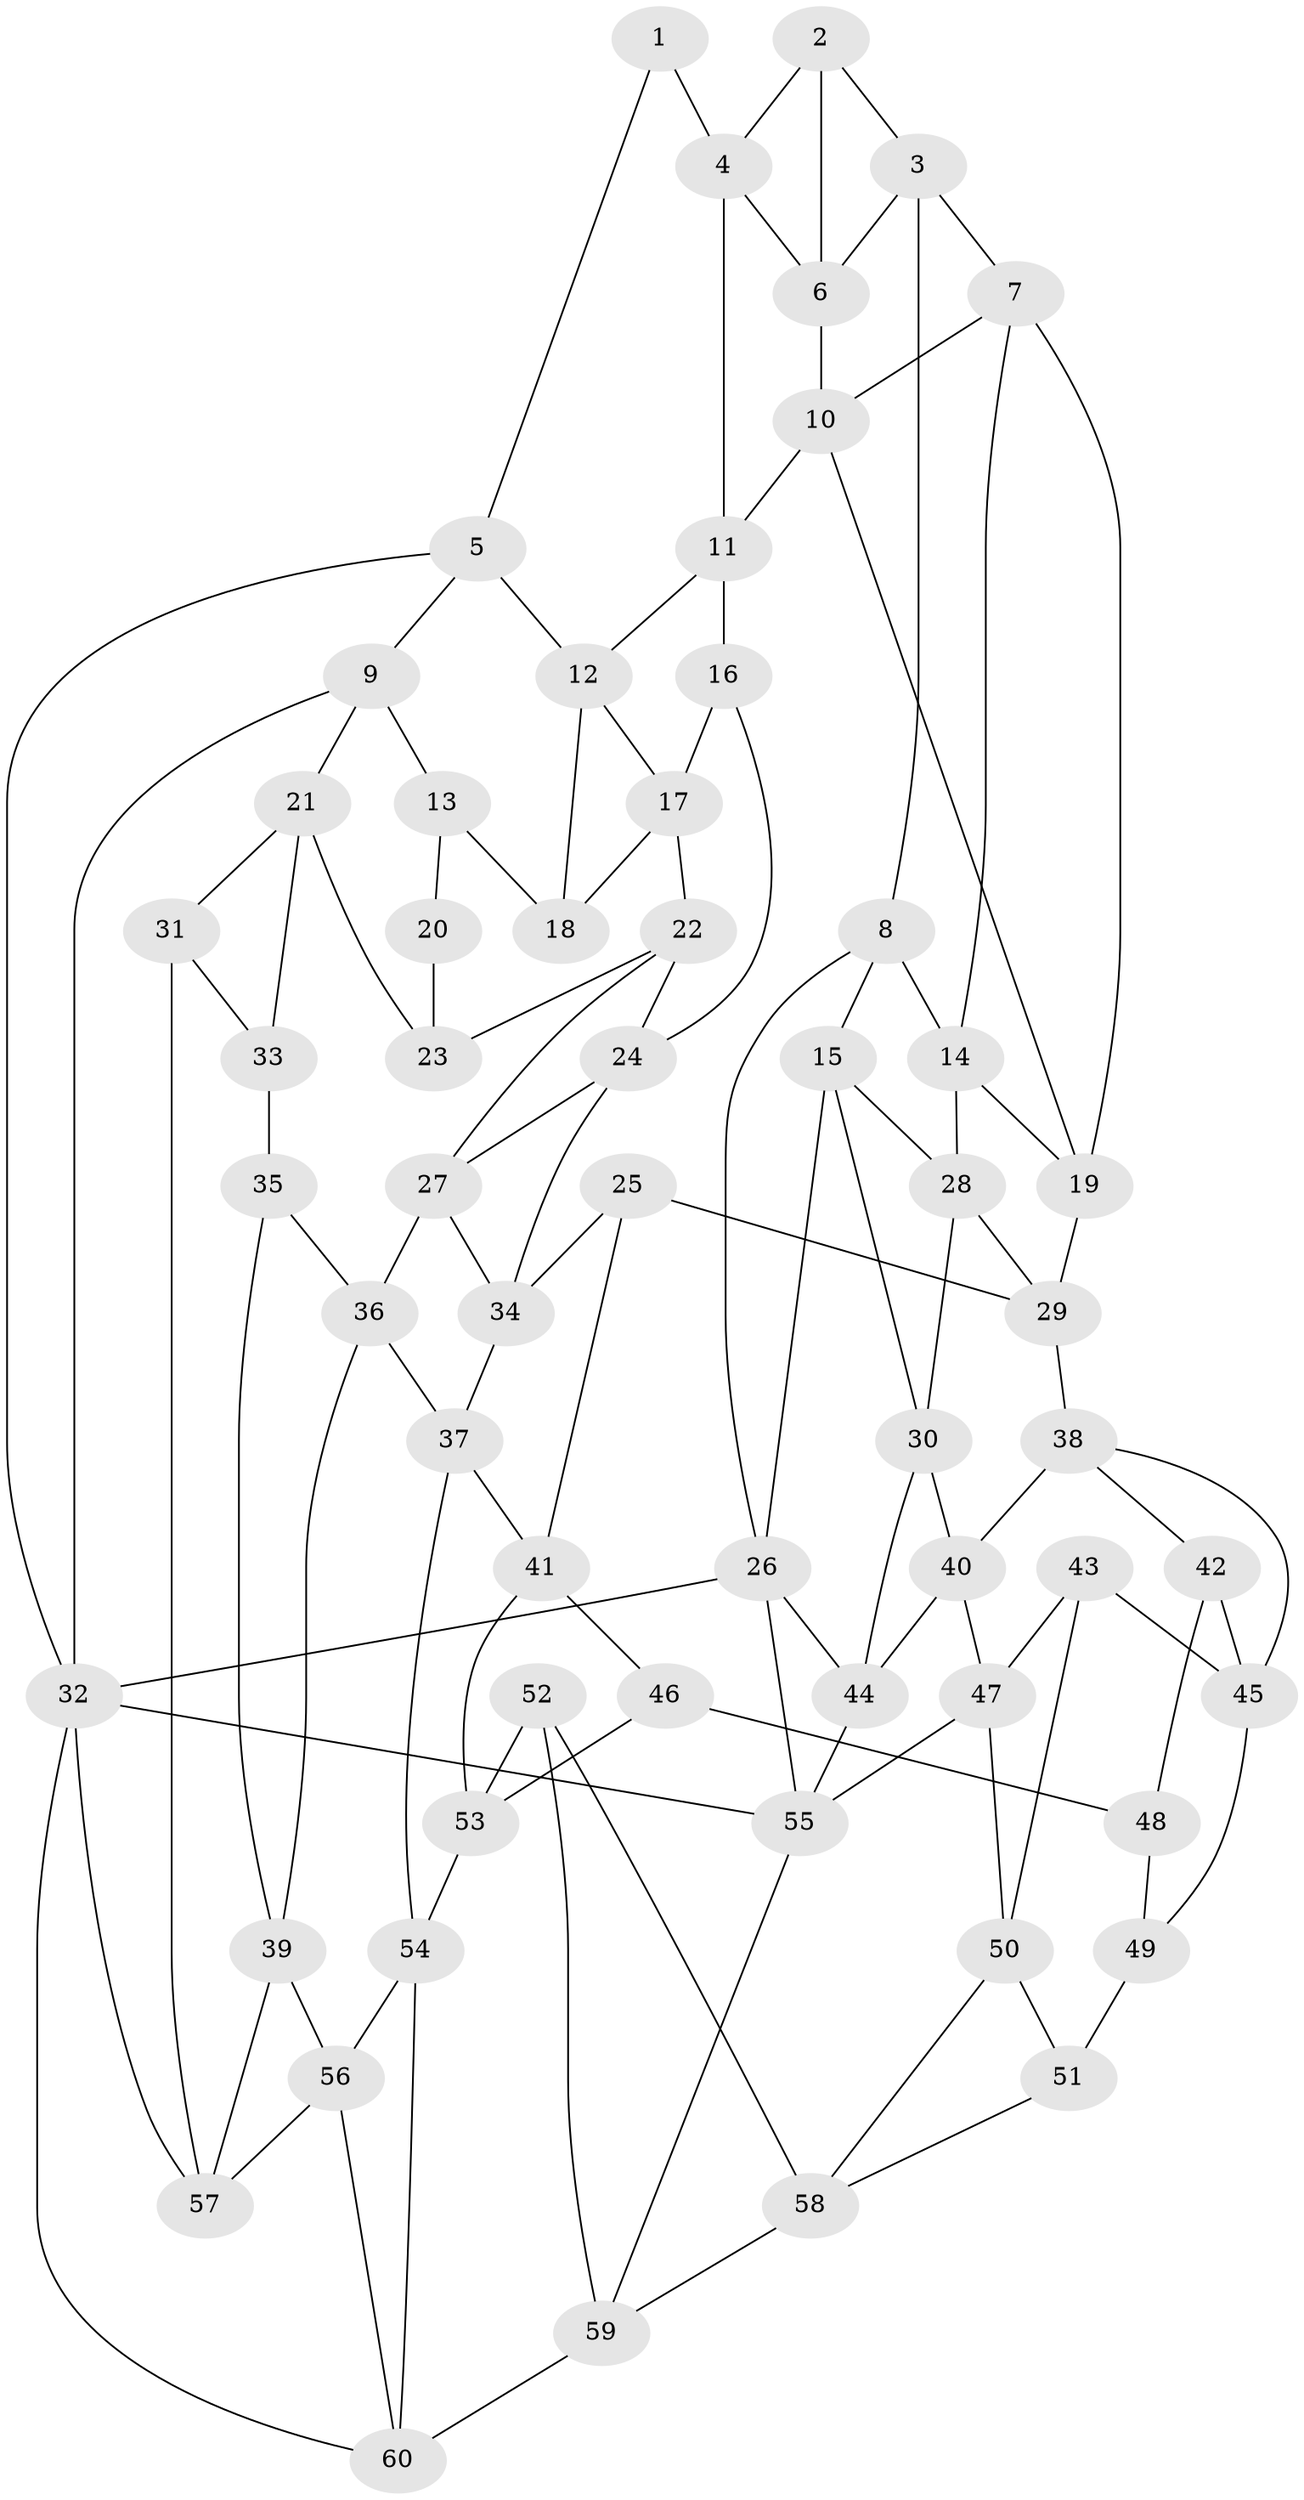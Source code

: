 // original degree distribution, {3: 0.016666666666666666, 4: 0.25833333333333336, 6: 0.24166666666666667, 5: 0.48333333333333334}
// Generated by graph-tools (version 1.1) at 2025/38/03/04/25 23:38:28]
// undirected, 60 vertices, 112 edges
graph export_dot {
  node [color=gray90,style=filled];
  1;
  2;
  3;
  4;
  5;
  6;
  7;
  8;
  9;
  10;
  11;
  12;
  13;
  14;
  15;
  16;
  17;
  18;
  19;
  20;
  21;
  22;
  23;
  24;
  25;
  26;
  27;
  28;
  29;
  30;
  31;
  32;
  33;
  34;
  35;
  36;
  37;
  38;
  39;
  40;
  41;
  42;
  43;
  44;
  45;
  46;
  47;
  48;
  49;
  50;
  51;
  52;
  53;
  54;
  55;
  56;
  57;
  58;
  59;
  60;
  1 -- 4 [weight=1.0];
  1 -- 5 [weight=1.0];
  2 -- 3 [weight=1.0];
  2 -- 4 [weight=1.0];
  2 -- 6 [weight=1.0];
  3 -- 6 [weight=1.0];
  3 -- 7 [weight=1.0];
  3 -- 8 [weight=1.0];
  4 -- 6 [weight=1.0];
  4 -- 11 [weight=1.0];
  5 -- 9 [weight=1.0];
  5 -- 12 [weight=1.0];
  5 -- 32 [weight=1.0];
  6 -- 10 [weight=1.0];
  7 -- 10 [weight=1.0];
  7 -- 14 [weight=1.0];
  7 -- 19 [weight=1.0];
  8 -- 14 [weight=1.0];
  8 -- 15 [weight=1.0];
  8 -- 26 [weight=1.0];
  9 -- 13 [weight=1.0];
  9 -- 21 [weight=1.0];
  9 -- 32 [weight=1.0];
  10 -- 11 [weight=1.0];
  10 -- 19 [weight=1.0];
  11 -- 12 [weight=1.0];
  11 -- 16 [weight=1.0];
  12 -- 17 [weight=1.0];
  12 -- 18 [weight=1.0];
  13 -- 18 [weight=2.0];
  13 -- 20 [weight=1.0];
  14 -- 19 [weight=1.0];
  14 -- 28 [weight=1.0];
  15 -- 26 [weight=1.0];
  15 -- 28 [weight=1.0];
  15 -- 30 [weight=1.0];
  16 -- 17 [weight=1.0];
  16 -- 24 [weight=1.0];
  17 -- 18 [weight=1.0];
  17 -- 22 [weight=1.0];
  19 -- 29 [weight=1.0];
  20 -- 23 [weight=2.0];
  21 -- 23 [weight=1.0];
  21 -- 31 [weight=1.0];
  21 -- 33 [weight=1.0];
  22 -- 23 [weight=1.0];
  22 -- 24 [weight=1.0];
  22 -- 27 [weight=1.0];
  24 -- 27 [weight=1.0];
  24 -- 34 [weight=1.0];
  25 -- 29 [weight=1.0];
  25 -- 34 [weight=1.0];
  25 -- 41 [weight=1.0];
  26 -- 32 [weight=1.0];
  26 -- 44 [weight=1.0];
  26 -- 55 [weight=1.0];
  27 -- 34 [weight=1.0];
  27 -- 36 [weight=1.0];
  28 -- 29 [weight=1.0];
  28 -- 30 [weight=1.0];
  29 -- 38 [weight=1.0];
  30 -- 40 [weight=1.0];
  30 -- 44 [weight=1.0];
  31 -- 33 [weight=1.0];
  31 -- 57 [weight=1.0];
  32 -- 55 [weight=1.0];
  32 -- 57 [weight=1.0];
  32 -- 60 [weight=1.0];
  33 -- 35 [weight=2.0];
  34 -- 37 [weight=1.0];
  35 -- 36 [weight=1.0];
  35 -- 39 [weight=1.0];
  36 -- 37 [weight=1.0];
  36 -- 39 [weight=1.0];
  37 -- 41 [weight=1.0];
  37 -- 54 [weight=1.0];
  38 -- 40 [weight=1.0];
  38 -- 42 [weight=1.0];
  38 -- 45 [weight=1.0];
  39 -- 56 [weight=1.0];
  39 -- 57 [weight=1.0];
  40 -- 44 [weight=1.0];
  40 -- 47 [weight=1.0];
  41 -- 46 [weight=1.0];
  41 -- 53 [weight=1.0];
  42 -- 45 [weight=1.0];
  42 -- 48 [weight=1.0];
  43 -- 45 [weight=1.0];
  43 -- 47 [weight=1.0];
  43 -- 50 [weight=1.0];
  44 -- 55 [weight=1.0];
  45 -- 49 [weight=1.0];
  46 -- 48 [weight=2.0];
  46 -- 53 [weight=1.0];
  47 -- 50 [weight=1.0];
  47 -- 55 [weight=1.0];
  48 -- 49 [weight=1.0];
  49 -- 51 [weight=2.0];
  50 -- 51 [weight=1.0];
  50 -- 58 [weight=1.0];
  51 -- 58 [weight=1.0];
  52 -- 53 [weight=1.0];
  52 -- 58 [weight=1.0];
  52 -- 59 [weight=1.0];
  53 -- 54 [weight=1.0];
  54 -- 56 [weight=1.0];
  54 -- 60 [weight=1.0];
  55 -- 59 [weight=1.0];
  56 -- 57 [weight=1.0];
  56 -- 60 [weight=1.0];
  58 -- 59 [weight=1.0];
  59 -- 60 [weight=1.0];
}
